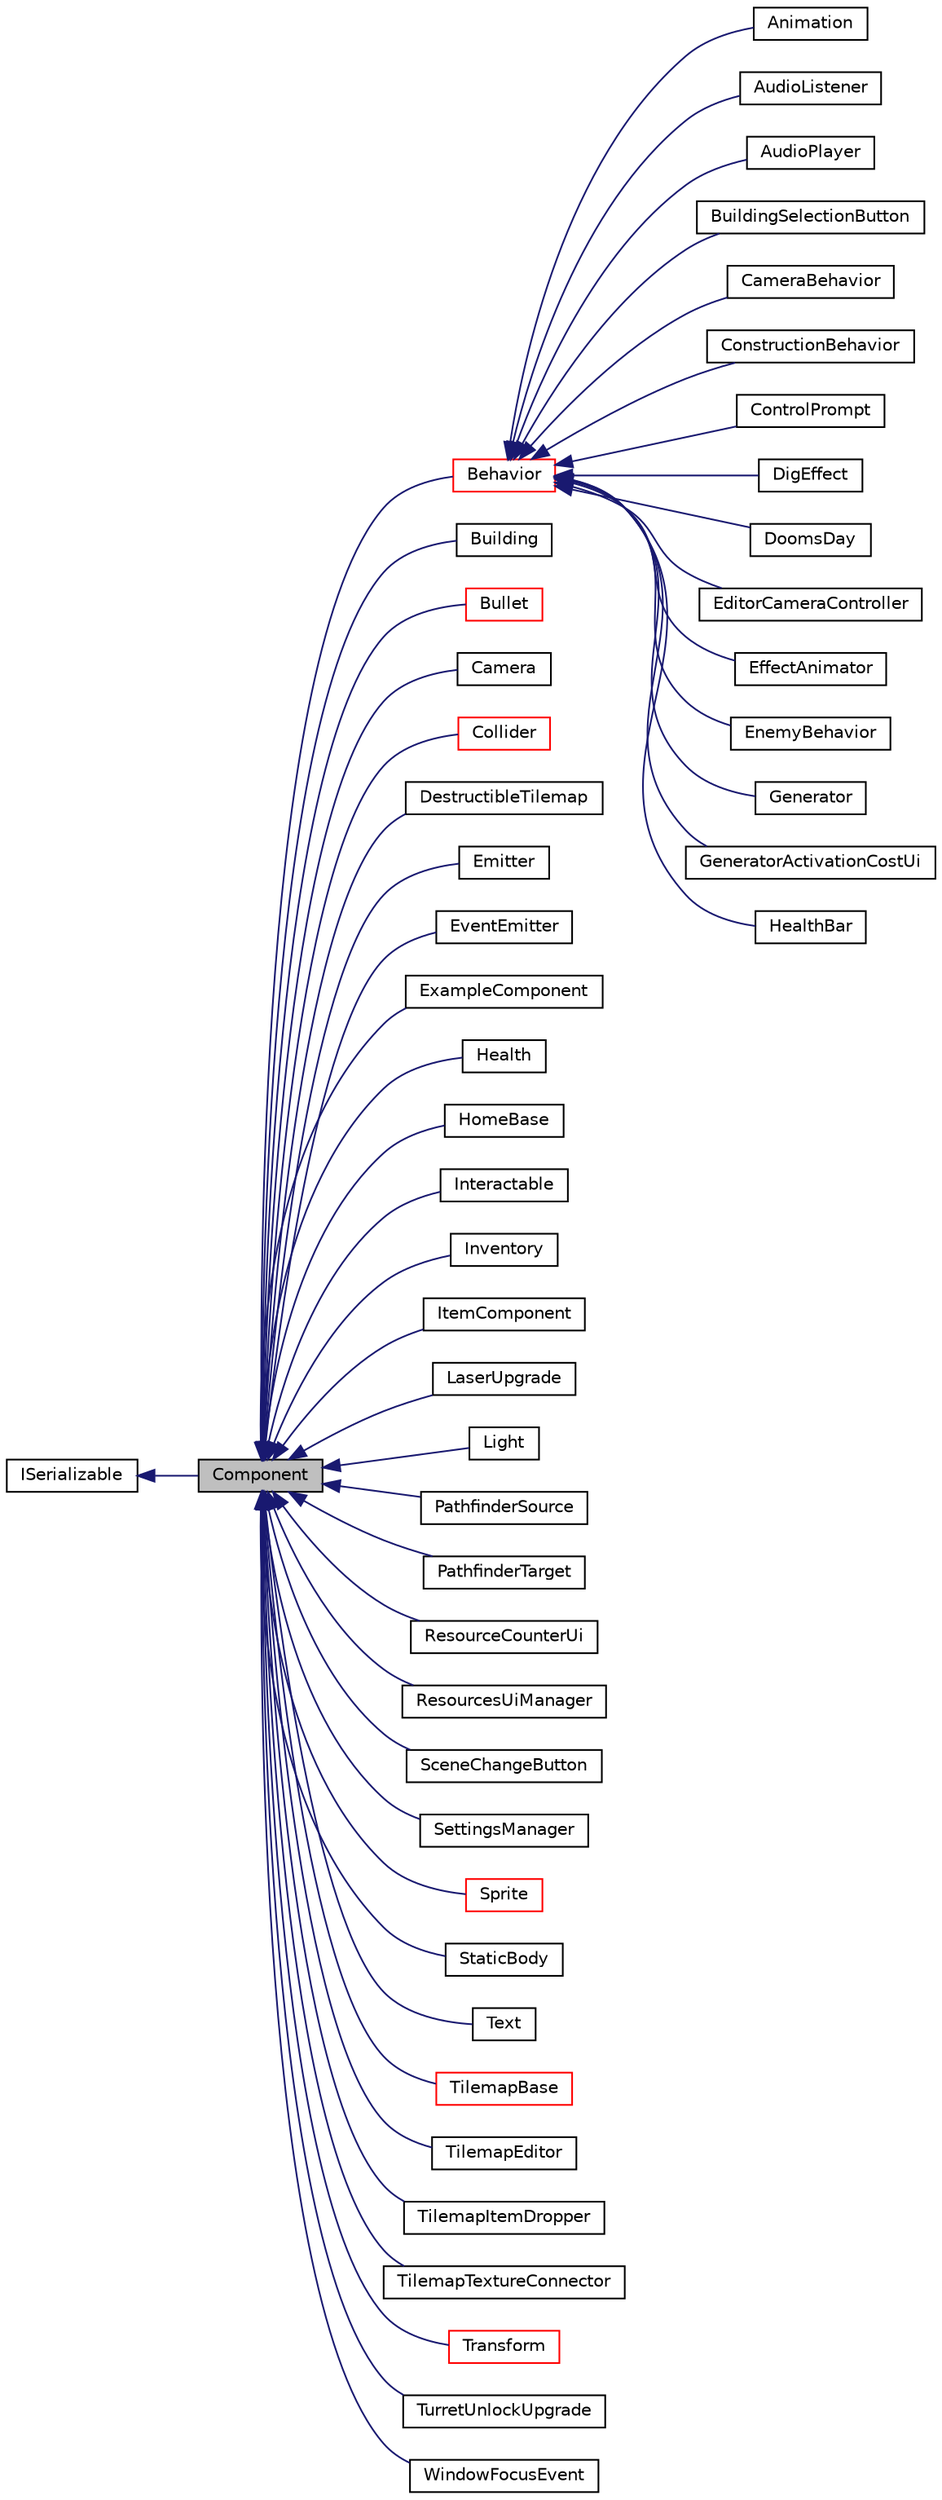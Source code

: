 digraph "Component"
{
 // LATEX_PDF_SIZE
  edge [fontname="Helvetica",fontsize="10",labelfontname="Helvetica",labelfontsize="10"];
  node [fontname="Helvetica",fontsize="10",shape=record];
  rankdir="LR";
  Node1 [label="Component",height=0.2,width=0.4,color="black", fillcolor="grey75", style="filled", fontcolor="black",tooltip=" "];
  Node2 -> Node1 [dir="back",color="midnightblue",fontsize="10",style="solid",fontname="Helvetica"];
  Node2 [label="ISerializable",height=0.2,width=0.4,color="black", fillcolor="white", style="filled",URL="$db/df8/classISerializable.html",tooltip="interface for all serializable objects"];
  Node1 -> Node3 [dir="back",color="midnightblue",fontsize="10",style="solid",fontname="Helvetica"];
  Node3 [label="Behavior",height=0.2,width=0.4,color="red", fillcolor="white", style="filled",URL="$df/dc1/classBehavior.html",tooltip=" "];
  Node3 -> Node4 [dir="back",color="midnightblue",fontsize="10",style="solid",fontname="Helvetica"];
  Node4 [label="Animation",height=0.2,width=0.4,color="black", fillcolor="white", style="filled",URL="$d0/d5d/classAnimation.html",tooltip=" "];
  Node3 -> Node5 [dir="back",color="midnightblue",fontsize="10",style="solid",fontname="Helvetica"];
  Node5 [label="AudioListener",height=0.2,width=0.4,color="black", fillcolor="white", style="filled",URL="$de/d98/classAudioListener.html",tooltip="component that picks up spatial audio"];
  Node3 -> Node6 [dir="back",color="midnightblue",fontsize="10",style="solid",fontname="Helvetica"];
  Node6 [label="AudioPlayer",height=0.2,width=0.4,color="black", fillcolor="white", style="filled",URL="$d2/d75/classAudioPlayer.html",tooltip="Component that can play audio."];
  Node3 -> Node7 [dir="back",color="midnightblue",fontsize="10",style="solid",fontname="Helvetica"];
  Node7 [label="BuildingSelectionButton",height=0.2,width=0.4,color="black", fillcolor="white", style="filled",URL="$d9/de4/classBuildingSelectionButton.html",tooltip="button that selects which building the ConstructionManager should place"];
  Node3 -> Node8 [dir="back",color="midnightblue",fontsize="10",style="solid",fontname="Helvetica"];
  Node8 [label="CameraBehavior",height=0.2,width=0.4,color="black", fillcolor="white", style="filled",URL="$dd/d87/classCameraBehavior.html",tooltip=" "];
  Node3 -> Node9 [dir="back",color="midnightblue",fontsize="10",style="solid",fontname="Helvetica"];
  Node9 [label="ConstructionBehavior",height=0.2,width=0.4,color="black", fillcolor="white", style="filled",URL="$d0/de4/classConstructionBehavior.html",tooltip="Component that handles the construction of towers and modification of terrain."];
  Node3 -> Node10 [dir="back",color="midnightblue",fontsize="10",style="solid",fontname="Helvetica"];
  Node10 [label="ControlPrompt",height=0.2,width=0.4,color="black", fillcolor="white", style="filled",URL="$dc/d18/classControlPrompt.html",tooltip="Displays a control prompt for an ActionReference."];
  Node3 -> Node11 [dir="back",color="midnightblue",fontsize="10",style="solid",fontname="Helvetica"];
  Node11 [label="DigEffect",height=0.2,width=0.4,color="black", fillcolor="white", style="filled",URL="$da/df1/classDigEffect.html",tooltip="Behavior class for the dig particle effect."];
  Node3 -> Node12 [dir="back",color="midnightblue",fontsize="10",style="solid",fontname="Helvetica"];
  Node12 [label="DoomsDay",height=0.2,width=0.4,color="black", fillcolor="white", style="filled",URL="$d6/d46/classDoomsDay.html",tooltip=" "];
  Node3 -> Node13 [dir="back",color="midnightblue",fontsize="10",style="solid",fontname="Helvetica"];
  Node13 [label="EditorCameraController",height=0.2,width=0.4,color="black", fillcolor="white", style="filled",URL="$de/dc0/classEditorCameraController.html",tooltip="controls the camera while in the editor"];
  Node3 -> Node14 [dir="back",color="midnightblue",fontsize="10",style="solid",fontname="Helvetica"];
  Node14 [label="EffectAnimator",height=0.2,width=0.4,color="black", fillcolor="white", style="filled",URL="$de/d09/classEffectAnimator.html",tooltip="Component that can play audio."];
  Node3 -> Node15 [dir="back",color="midnightblue",fontsize="10",style="solid",fontname="Helvetica"];
  Node15 [label="EnemyBehavior",height=0.2,width=0.4,color="black", fillcolor="white", style="filled",URL="$d9/ddc/classEnemyBehavior.html",tooltip=" "];
  Node3 -> Node16 [dir="back",color="midnightblue",fontsize="10",style="solid",fontname="Helvetica"];
  Node16 [label="Generator",height=0.2,width=0.4,color="black", fillcolor="white", style="filled",URL="$d9/d12/classGenerator.html",tooltip=" "];
  Node3 -> Node17 [dir="back",color="midnightblue",fontsize="10",style="solid",fontname="Helvetica"];
  Node17 [label="GeneratorActivationCostUi",height=0.2,width=0.4,color="black", fillcolor="white", style="filled",URL="$db/d0d/classGeneratorActivationCostUi.html",tooltip="displays the costs of activating generators"];
  Node3 -> Node18 [dir="back",color="midnightblue",fontsize="10",style="solid",fontname="Helvetica"];
  Node18 [label="HealthBar",height=0.2,width=0.4,color="black", fillcolor="white", style="filled",URL="$da/d50/classHealthBar.html",tooltip="health bar UI that displays offset from an Entity with a Health component"];
  Node1 -> Node38 [dir="back",color="midnightblue",fontsize="10",style="solid",fontname="Helvetica"];
  Node38 [label="Building",height=0.2,width=0.4,color="black", fillcolor="white", style="filled",URL="$d0/dfc/classBuilding.html",tooltip=" "];
  Node1 -> Node39 [dir="back",color="midnightblue",fontsize="10",style="solid",fontname="Helvetica"];
  Node39 [label="Bullet",height=0.2,width=0.4,color="red", fillcolor="white", style="filled",URL="$d6/da1/classBullet.html",tooltip="Component that destroys itself and deals damage on contact."];
  Node1 -> Node42 [dir="back",color="midnightblue",fontsize="10",style="solid",fontname="Helvetica"];
  Node42 [label="Camera",height=0.2,width=0.4,color="black", fillcolor="white", style="filled",URL="$d1/df0/classCamera.html",tooltip="Handles camera and coordinate systems / spaces."];
  Node1 -> Node43 [dir="back",color="midnightblue",fontsize="10",style="solid",fontname="Helvetica"];
  Node43 [label="Collider",height=0.2,width=0.4,color="red", fillcolor="white", style="filled",URL="$d0/d62/classCollider.html",tooltip="component which is used for detecting collisions and information about them"];
  Node1 -> Node46 [dir="back",color="midnightblue",fontsize="10",style="solid",fontname="Helvetica"];
  Node46 [label="DestructibleTilemap",height=0.2,width=0.4,color="black", fillcolor="white", style="filled",URL="$d4/d2e/classDestructibleTilemap.html",tooltip="Component responsible for handling the breaking of tiles with varrying strengths."];
  Node1 -> Node47 [dir="back",color="midnightblue",fontsize="10",style="solid",fontname="Helvetica"];
  Node47 [label="Emitter",height=0.2,width=0.4,color="black", fillcolor="white", style="filled",URL="$df/de9/classEmitter.html",tooltip="Emitter component - controls timing and behavior of particles."];
  Node1 -> Node48 [dir="back",color="midnightblue",fontsize="10",style="solid",fontname="Helvetica"];
  Node48 [label="EventEmitter",height=0.2,width=0.4,color="black", fillcolor="white", style="filled",URL="$d9/d51/classEventEmitter.html",tooltip="Component that emits events on Init and Exit."];
  Node1 -> Node49 [dir="back",color="midnightblue",fontsize="10",style="solid",fontname="Helvetica"];
  Node49 [label="ExampleComponent",height=0.2,width=0.4,color="black", fillcolor="white", style="filled",URL="$de/d94/classExampleComponent.html",tooltip="DESCRIPTION HERE."];
  Node1 -> Node50 [dir="back",color="midnightblue",fontsize="10",style="solid",fontname="Helvetica"];
  Node50 [label="Health",height=0.2,width=0.4,color="black", fillcolor="white", style="filled",URL="$d5/d64/classHealth.html",tooltip="Entity health component."];
  Node1 -> Node51 [dir="back",color="midnightblue",fontsize="10",style="solid",fontname="Helvetica"];
  Node51 [label="HomeBase",height=0.2,width=0.4,color="black", fillcolor="white", style="filled",URL="$d1/db4/classHomeBase.html",tooltip=" "];
  Node1 -> Node52 [dir="back",color="midnightblue",fontsize="10",style="solid",fontname="Helvetica"];
  Node52 [label="Interactable",height=0.2,width=0.4,color="black", fillcolor="white", style="filled",URL="$d6/d80/classInteractable.html",tooltip="Component which can be interacted with by pressing a button when nearby."];
  Node1 -> Node53 [dir="back",color="midnightblue",fontsize="10",style="solid",fontname="Helvetica"];
  Node53 [label="Inventory",height=0.2,width=0.4,color="black", fillcolor="white", style="filled",URL="$dd/d7a/classInventory.html",tooltip="Inventory component that stores items."];
  Node1 -> Node54 [dir="back",color="midnightblue",fontsize="10",style="solid",fontname="Helvetica"];
  Node54 [label="ItemComponent",height=0.2,width=0.4,color="black", fillcolor="white", style="filled",URL="$df/d56/classItemComponent.html",tooltip="Item in the world that can be picked up."];
  Node1 -> Node55 [dir="back",color="midnightblue",fontsize="10",style="solid",fontname="Helvetica"];
  Node55 [label="LaserUpgrade",height=0.2,width=0.4,color="black", fillcolor="white", style="filled",URL="$d4/dcf/classLaserUpgrade.html",tooltip="collectable upgrade to the player's MiningLaser"];
  Node1 -> Node56 [dir="back",color="midnightblue",fontsize="10",style="solid",fontname="Helvetica"];
  Node56 [label="Light",height=0.2,width=0.4,color="black", fillcolor="white", style="filled",URL="$d9/de7/classLight.html",tooltip="Light source."];
  Node1 -> Node57 [dir="back",color="midnightblue",fontsize="10",style="solid",fontname="Helvetica"];
  Node57 [label="PathfinderSource",height=0.2,width=0.4,color="black", fillcolor="white", style="filled",URL="$d9/de4/classPathfinderSource.html",tooltip="Pathfinder source."];
  Node1 -> Node58 [dir="back",color="midnightblue",fontsize="10",style="solid",fontname="Helvetica"];
  Node58 [label="PathfinderTarget",height=0.2,width=0.4,color="black", fillcolor="white", style="filled",URL="$d7/daf/classPathfinderTarget.html",tooltip=" "];
  Node1 -> Node59 [dir="back",color="midnightblue",fontsize="10",style="solid",fontname="Helvetica"];
  Node59 [label="ResourceCounterUi",height=0.2,width=0.4,color="black", fillcolor="white", style="filled",URL="$d3/d40/classResourceCounterUi.html",tooltip="Ui Component that displays a count of resources."];
  Node1 -> Node60 [dir="back",color="midnightblue",fontsize="10",style="solid",fontname="Helvetica"];
  Node60 [label="ResourcesUiManager",height=0.2,width=0.4,color="black", fillcolor="white", style="filled",URL="$de/db0/classResourcesUiManager.html",tooltip="Component that manages the UI for displaying what resources a player currently has."];
  Node1 -> Node61 [dir="back",color="midnightblue",fontsize="10",style="solid",fontname="Helvetica"];
  Node61 [label="SceneChangeButton",height=0.2,width=0.4,color="black", fillcolor="white", style="filled",URL="$de/d62/classSceneChangeButton.html",tooltip="Component that changes the scene when clicked."];
  Node1 -> Node62 [dir="back",color="midnightblue",fontsize="10",style="solid",fontname="Helvetica"];
  Node62 [label="SettingsManager",height=0.2,width=0.4,color="black", fillcolor="white", style="filled",URL="$d1/dea/classSettingsManager.html",tooltip="Settings Manager Class."];
  Node1 -> Node63 [dir="back",color="midnightblue",fontsize="10",style="solid",fontname="Helvetica"];
  Node63 [label="Sprite",height=0.2,width=0.4,color="red", fillcolor="white", style="filled",URL="$d1/d6d/classSprite.html",tooltip="Stores mesh + texture, along with other data needed to draw a basic 2D sprite."];
  Node1 -> Node70 [dir="back",color="midnightblue",fontsize="10",style="solid",fontname="Helvetica"];
  Node70 [label="StaticBody",height=0.2,width=0.4,color="black", fillcolor="white", style="filled",URL="$df/db4/classStaticBody.html",tooltip=" "];
  Node1 -> Node71 [dir="back",color="midnightblue",fontsize="10",style="solid",fontname="Helvetica"];
  Node71 [label="Text",height=0.2,width=0.4,color="black", fillcolor="white", style="filled",URL="$df/d53/classText.html",tooltip="Component that makes use of Tilemap to draw text."];
  Node1 -> Node72 [dir="back",color="midnightblue",fontsize="10",style="solid",fontname="Helvetica"];
  Node72 [label="TilemapBase",height=0.2,width=0.4,color="red", fillcolor="white", style="filled",URL="$d9/d8e/classTilemapBase.html",tooltip="untemplatized base Tilemap class"];
  Node1 -> Node74 [dir="back",color="midnightblue",fontsize="10",style="solid",fontname="Helvetica"];
  Node74 [label="TilemapEditor",height=0.2,width=0.4,color="black", fillcolor="white", style="filled",URL="$d5/d50/classTilemapEditor.html",tooltip="Component that allows direct editing of a Tilemap."];
  Node1 -> Node75 [dir="back",color="midnightblue",fontsize="10",style="solid",fontname="Helvetica"];
  Node75 [label="TilemapItemDropper",height=0.2,width=0.4,color="black", fillcolor="white", style="filled",URL="$d4/d0d/classTilemapItemDropper.html",tooltip="Drops an item whenever a tile is broken."];
  Node1 -> Node76 [dir="back",color="midnightblue",fontsize="10",style="solid",fontname="Helvetica"];
  Node76 [label="TilemapTextureConnector",height=0.2,width=0.4,color="black", fillcolor="white", style="filled",URL="$d8/d7e/classTilemapTextureConnector.html",tooltip="Component that uses a parent 'source' tilemap to update a child tilemap with connected textures."];
  Node1 -> Node77 [dir="back",color="midnightblue",fontsize="10",style="solid",fontname="Helvetica"];
  Node77 [label="Transform",height=0.2,width=0.4,color="red", fillcolor="white", style="filled",URL="$db/daf/classTransform.html",tooltip=" "];
  Node1 -> Node79 [dir="back",color="midnightblue",fontsize="10",style="solid",fontname="Helvetica"];
  Node79 [label="TurretUnlockUpgrade",height=0.2,width=0.4,color="black", fillcolor="white", style="filled",URL="$d3/d0d/classTurretUnlockUpgrade.html",tooltip="collectable upgrade which unlocks a turret"];
  Node1 -> Node80 [dir="back",color="midnightblue",fontsize="10",style="solid",fontname="Helvetica"];
  Node80 [label="WindowFocusEvent",height=0.2,width=0.4,color="black", fillcolor="white", style="filled",URL="$d7/d67/classWindowFocusEvent.html",tooltip="Broadcasts events when the window gains/loses focus."];
}
